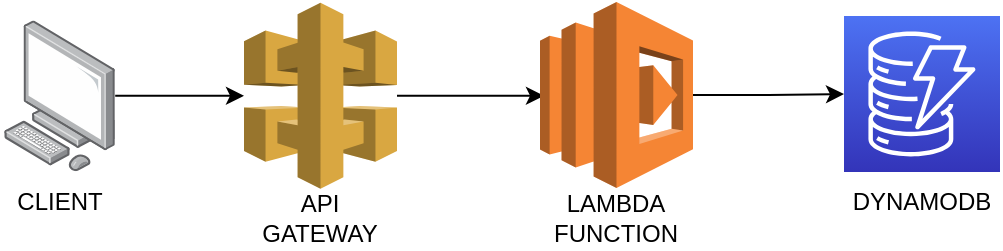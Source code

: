 <mxfile version="21.6.5" type="github">
  <diagram id="C5RBs43oDa-KdzZeNtuy" name="Page-1">
    <mxGraphModel dx="1434" dy="782" grid="1" gridSize="10" guides="1" tooltips="1" connect="1" arrows="1" fold="1" page="1" pageScale="1" pageWidth="827" pageHeight="1169" math="0" shadow="0">
      <root>
        <mxCell id="WIyWlLk6GJQsqaUBKTNV-0" />
        <mxCell id="WIyWlLk6GJQsqaUBKTNV-1" parent="WIyWlLk6GJQsqaUBKTNV-0" />
        <mxCell id="wX1ky1Wckr0ywv3vt5-Z-0" value="" style="image;points=[];aspect=fixed;html=1;align=center;shadow=0;dashed=0;image=img/lib/allied_telesis/computer_and_terminals/Personal_Computer.svg;" vertex="1" parent="WIyWlLk6GJQsqaUBKTNV-1">
          <mxGeometry x="70" y="333.23" width="55.6" height="75.35" as="geometry" />
        </mxCell>
        <mxCell id="wX1ky1Wckr0ywv3vt5-Z-1" value="" style="endArrow=classic;html=1;rounded=0;" edge="1" parent="WIyWlLk6GJQsqaUBKTNV-1" source="wX1ky1Wckr0ywv3vt5-Z-0" target="wX1ky1Wckr0ywv3vt5-Z-2">
          <mxGeometry width="50" height="50" relative="1" as="geometry">
            <mxPoint x="390" y="430" as="sourcePoint" />
            <mxPoint x="180" y="370" as="targetPoint" />
          </mxGeometry>
        </mxCell>
        <mxCell id="wX1ky1Wckr0ywv3vt5-Z-5" style="edgeStyle=orthogonalEdgeStyle;rounded=0;orthogonalLoop=1;jettySize=auto;html=1;entryX=0.026;entryY=0.504;entryDx=0;entryDy=0;entryPerimeter=0;" edge="1" parent="WIyWlLk6GJQsqaUBKTNV-1" source="wX1ky1Wckr0ywv3vt5-Z-2" target="wX1ky1Wckr0ywv3vt5-Z-6">
          <mxGeometry relative="1" as="geometry">
            <mxPoint x="330" y="370.9" as="targetPoint" />
          </mxGeometry>
        </mxCell>
        <mxCell id="wX1ky1Wckr0ywv3vt5-Z-2" value="" style="outlineConnect=0;dashed=0;verticalLabelPosition=bottom;verticalAlign=top;align=center;html=1;shape=mxgraph.aws3.api_gateway;fillColor=#D9A741;gradientColor=none;" vertex="1" parent="WIyWlLk6GJQsqaUBKTNV-1">
          <mxGeometry x="190" y="324.4" width="76.5" height="93" as="geometry" />
        </mxCell>
        <mxCell id="wX1ky1Wckr0ywv3vt5-Z-3" value="CLIENT" style="text;html=1;strokeColor=none;fillColor=none;align=center;verticalAlign=middle;whiteSpace=wrap;rounded=0;" vertex="1" parent="WIyWlLk6GJQsqaUBKTNV-1">
          <mxGeometry x="68" y="409" width="60" height="30" as="geometry" />
        </mxCell>
        <mxCell id="wX1ky1Wckr0ywv3vt5-Z-4" value="API GATEWAY" style="text;html=1;strokeColor=none;fillColor=none;align=center;verticalAlign=middle;whiteSpace=wrap;rounded=0;" vertex="1" parent="WIyWlLk6GJQsqaUBKTNV-1">
          <mxGeometry x="198.25" y="417.4" width="60" height="30" as="geometry" />
        </mxCell>
        <mxCell id="wX1ky1Wckr0ywv3vt5-Z-8" style="edgeStyle=orthogonalEdgeStyle;rounded=0;orthogonalLoop=1;jettySize=auto;html=1;entryX=0;entryY=0.5;entryDx=0;entryDy=0;entryPerimeter=0;" edge="1" parent="WIyWlLk6GJQsqaUBKTNV-1" source="wX1ky1Wckr0ywv3vt5-Z-6" target="wX1ky1Wckr0ywv3vt5-Z-9">
          <mxGeometry relative="1" as="geometry">
            <mxPoint x="490" y="370.5" as="targetPoint" />
          </mxGeometry>
        </mxCell>
        <mxCell id="wX1ky1Wckr0ywv3vt5-Z-6" value="" style="outlineConnect=0;dashed=0;verticalLabelPosition=bottom;verticalAlign=top;align=center;html=1;shape=mxgraph.aws3.lambda;fillColor=#F58534;gradientColor=none;" vertex="1" parent="WIyWlLk6GJQsqaUBKTNV-1">
          <mxGeometry x="338" y="324" width="76.5" height="93" as="geometry" />
        </mxCell>
        <mxCell id="wX1ky1Wckr0ywv3vt5-Z-7" value="LAMBDA FUNCTION" style="text;html=1;strokeColor=none;fillColor=none;align=center;verticalAlign=middle;whiteSpace=wrap;rounded=0;" vertex="1" parent="WIyWlLk6GJQsqaUBKTNV-1">
          <mxGeometry x="346.25" y="417.4" width="60" height="30" as="geometry" />
        </mxCell>
        <mxCell id="wX1ky1Wckr0ywv3vt5-Z-9" value="" style="sketch=0;points=[[0,0,0],[0.25,0,0],[0.5,0,0],[0.75,0,0],[1,0,0],[0,1,0],[0.25,1,0],[0.5,1,0],[0.75,1,0],[1,1,0],[0,0.25,0],[0,0.5,0],[0,0.75,0],[1,0.25,0],[1,0.5,0],[1,0.75,0]];outlineConnect=0;fontColor=#232F3E;gradientColor=#4D72F3;gradientDirection=north;fillColor=#3334B9;strokeColor=#ffffff;dashed=0;verticalLabelPosition=bottom;verticalAlign=top;align=center;html=1;fontSize=12;fontStyle=0;aspect=fixed;shape=mxgraph.aws4.resourceIcon;resIcon=mxgraph.aws4.dynamodb;" vertex="1" parent="WIyWlLk6GJQsqaUBKTNV-1">
          <mxGeometry x="490" y="331" width="78" height="78" as="geometry" />
        </mxCell>
        <mxCell id="wX1ky1Wckr0ywv3vt5-Z-10" value="DYNAMODB" style="text;html=1;strokeColor=none;fillColor=none;align=center;verticalAlign=middle;whiteSpace=wrap;rounded=0;" vertex="1" parent="WIyWlLk6GJQsqaUBKTNV-1">
          <mxGeometry x="499" y="408.58" width="60" height="30" as="geometry" />
        </mxCell>
      </root>
    </mxGraphModel>
  </diagram>
</mxfile>
